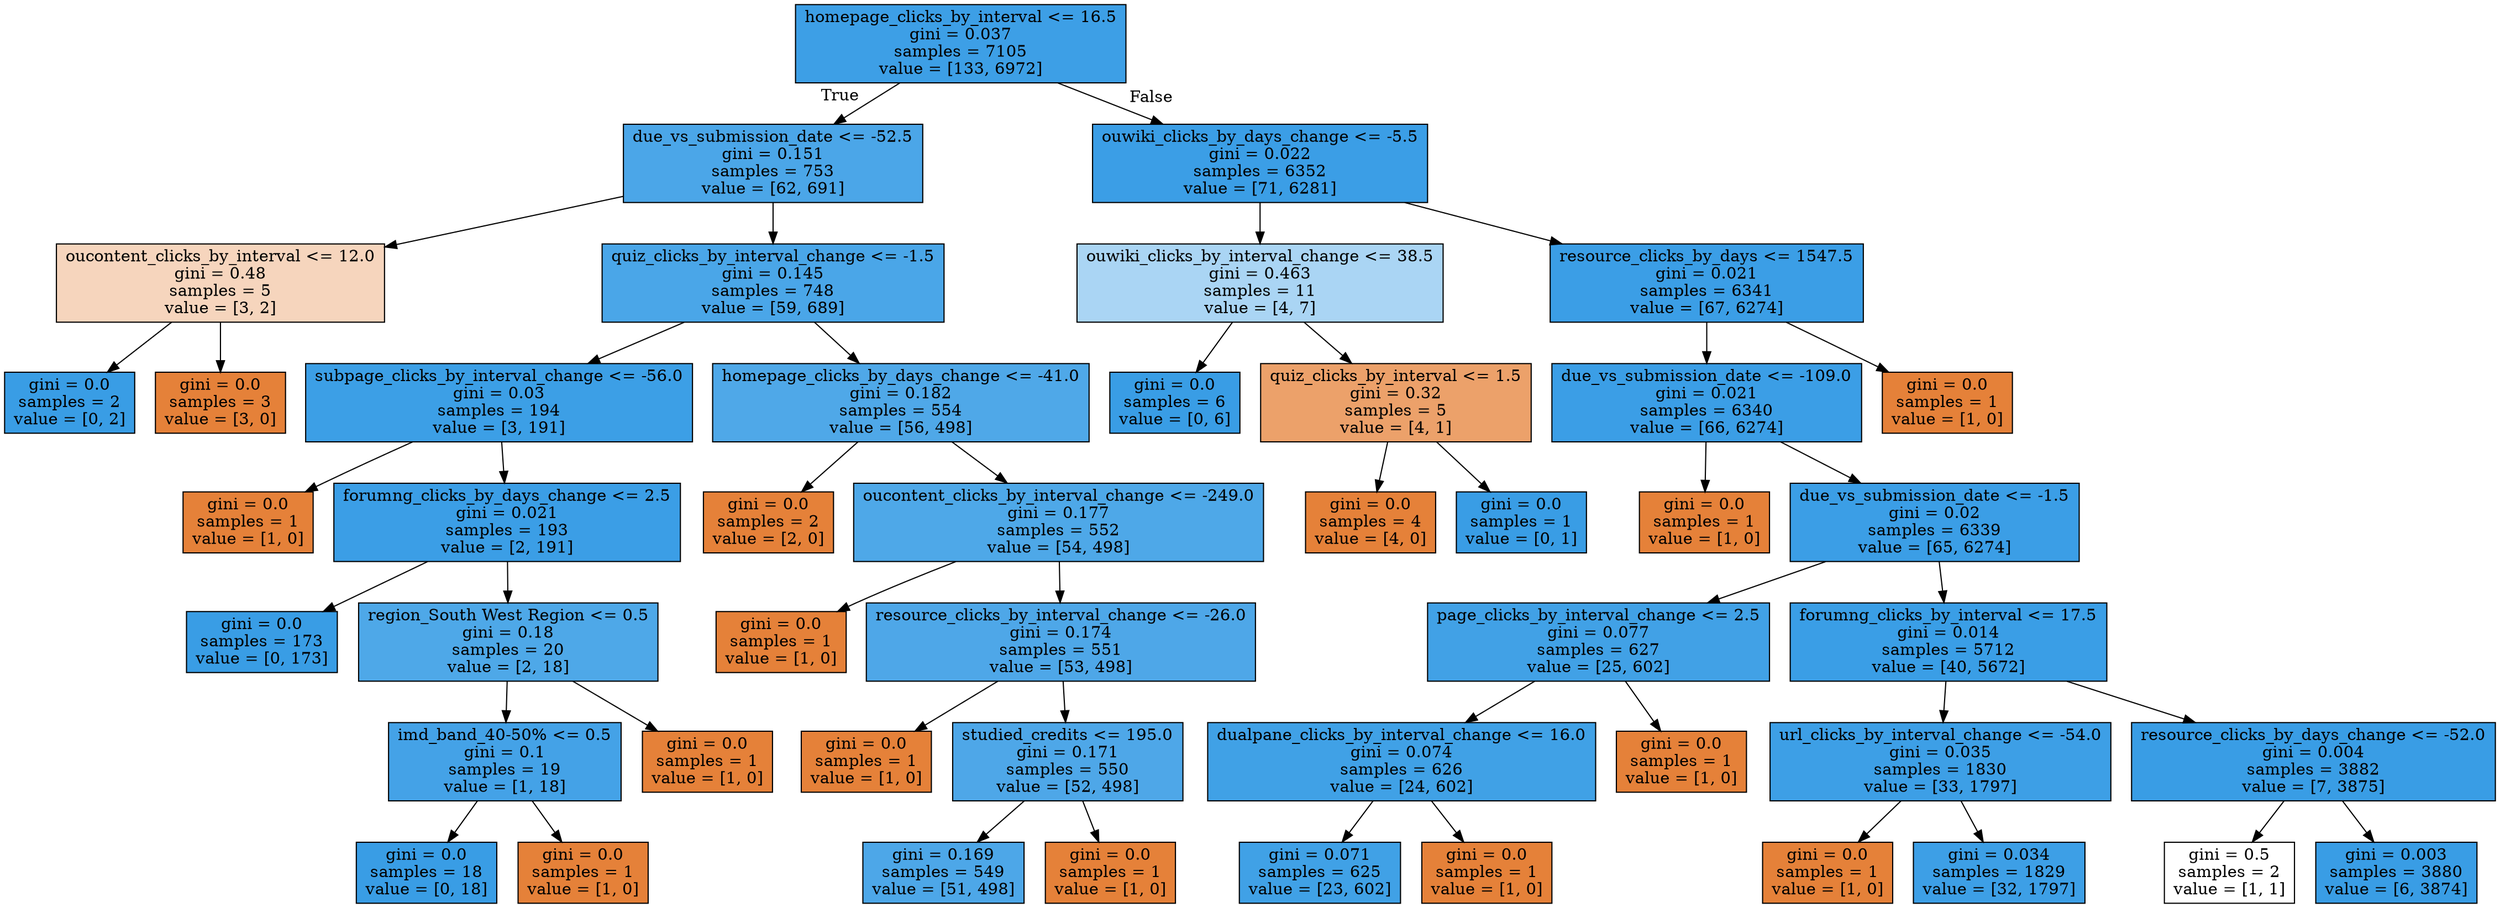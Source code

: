 digraph Tree {
node [shape=box, style="filled", color="black"] ;
0 [label="homepage_clicks_by_interval <= 16.5\ngini = 0.037\nsamples = 7105\nvalue = [133, 6972]", fillcolor="#399de5fa"] ;
1 [label="due_vs_submission_date <= -52.5\ngini = 0.151\nsamples = 753\nvalue = [62, 691]", fillcolor="#399de5e8"] ;
0 -> 1 [labeldistance=2.5, labelangle=45, headlabel="True"] ;
2 [label="oucontent_clicks_by_interval <= 12.0\ngini = 0.48\nsamples = 5\nvalue = [3, 2]", fillcolor="#e5813955"] ;
1 -> 2 ;
3 [label="gini = 0.0\nsamples = 2\nvalue = [0, 2]", fillcolor="#399de5ff"] ;
2 -> 3 ;
4 [label="gini = 0.0\nsamples = 3\nvalue = [3, 0]", fillcolor="#e58139ff"] ;
2 -> 4 ;
5 [label="quiz_clicks_by_interval_change <= -1.5\ngini = 0.145\nsamples = 748\nvalue = [59, 689]", fillcolor="#399de5e9"] ;
1 -> 5 ;
6 [label="subpage_clicks_by_interval_change <= -56.0\ngini = 0.03\nsamples = 194\nvalue = [3, 191]", fillcolor="#399de5fb"] ;
5 -> 6 ;
7 [label="gini = 0.0\nsamples = 1\nvalue = [1, 0]", fillcolor="#e58139ff"] ;
6 -> 7 ;
8 [label="forumng_clicks_by_days_change <= 2.5\ngini = 0.021\nsamples = 193\nvalue = [2, 191]", fillcolor="#399de5fc"] ;
6 -> 8 ;
9 [label="gini = 0.0\nsamples = 173\nvalue = [0, 173]", fillcolor="#399de5ff"] ;
8 -> 9 ;
10 [label="region_South West Region <= 0.5\ngini = 0.18\nsamples = 20\nvalue = [2, 18]", fillcolor="#399de5e3"] ;
8 -> 10 ;
11 [label="imd_band_40-50% <= 0.5\ngini = 0.1\nsamples = 19\nvalue = [1, 18]", fillcolor="#399de5f1"] ;
10 -> 11 ;
12 [label="gini = 0.0\nsamples = 18\nvalue = [0, 18]", fillcolor="#399de5ff"] ;
11 -> 12 ;
13 [label="gini = 0.0\nsamples = 1\nvalue = [1, 0]", fillcolor="#e58139ff"] ;
11 -> 13 ;
14 [label="gini = 0.0\nsamples = 1\nvalue = [1, 0]", fillcolor="#e58139ff"] ;
10 -> 14 ;
15 [label="homepage_clicks_by_days_change <= -41.0\ngini = 0.182\nsamples = 554\nvalue = [56, 498]", fillcolor="#399de5e2"] ;
5 -> 15 ;
16 [label="gini = 0.0\nsamples = 2\nvalue = [2, 0]", fillcolor="#e58139ff"] ;
15 -> 16 ;
17 [label="oucontent_clicks_by_interval_change <= -249.0\ngini = 0.177\nsamples = 552\nvalue = [54, 498]", fillcolor="#399de5e3"] ;
15 -> 17 ;
18 [label="gini = 0.0\nsamples = 1\nvalue = [1, 0]", fillcolor="#e58139ff"] ;
17 -> 18 ;
19 [label="resource_clicks_by_interval_change <= -26.0\ngini = 0.174\nsamples = 551\nvalue = [53, 498]", fillcolor="#399de5e4"] ;
17 -> 19 ;
20 [label="gini = 0.0\nsamples = 1\nvalue = [1, 0]", fillcolor="#e58139ff"] ;
19 -> 20 ;
21 [label="studied_credits <= 195.0\ngini = 0.171\nsamples = 550\nvalue = [52, 498]", fillcolor="#399de5e4"] ;
19 -> 21 ;
22 [label="gini = 0.169\nsamples = 549\nvalue = [51, 498]", fillcolor="#399de5e5"] ;
21 -> 22 ;
23 [label="gini = 0.0\nsamples = 1\nvalue = [1, 0]", fillcolor="#e58139ff"] ;
21 -> 23 ;
24 [label="ouwiki_clicks_by_days_change <= -5.5\ngini = 0.022\nsamples = 6352\nvalue = [71, 6281]", fillcolor="#399de5fc"] ;
0 -> 24 [labeldistance=2.5, labelangle=-45, headlabel="False"] ;
25 [label="ouwiki_clicks_by_interval_change <= 38.5\ngini = 0.463\nsamples = 11\nvalue = [4, 7]", fillcolor="#399de56d"] ;
24 -> 25 ;
26 [label="gini = 0.0\nsamples = 6\nvalue = [0, 6]", fillcolor="#399de5ff"] ;
25 -> 26 ;
27 [label="quiz_clicks_by_interval <= 1.5\ngini = 0.32\nsamples = 5\nvalue = [4, 1]", fillcolor="#e58139bf"] ;
25 -> 27 ;
28 [label="gini = 0.0\nsamples = 4\nvalue = [4, 0]", fillcolor="#e58139ff"] ;
27 -> 28 ;
29 [label="gini = 0.0\nsamples = 1\nvalue = [0, 1]", fillcolor="#399de5ff"] ;
27 -> 29 ;
30 [label="resource_clicks_by_days <= 1547.5\ngini = 0.021\nsamples = 6341\nvalue = [67, 6274]", fillcolor="#399de5fc"] ;
24 -> 30 ;
31 [label="due_vs_submission_date <= -109.0\ngini = 0.021\nsamples = 6340\nvalue = [66, 6274]", fillcolor="#399de5fc"] ;
30 -> 31 ;
32 [label="gini = 0.0\nsamples = 1\nvalue = [1, 0]", fillcolor="#e58139ff"] ;
31 -> 32 ;
33 [label="due_vs_submission_date <= -1.5\ngini = 0.02\nsamples = 6339\nvalue = [65, 6274]", fillcolor="#399de5fc"] ;
31 -> 33 ;
34 [label="page_clicks_by_interval_change <= 2.5\ngini = 0.077\nsamples = 627\nvalue = [25, 602]", fillcolor="#399de5f4"] ;
33 -> 34 ;
35 [label="dualpane_clicks_by_interval_change <= 16.0\ngini = 0.074\nsamples = 626\nvalue = [24, 602]", fillcolor="#399de5f5"] ;
34 -> 35 ;
36 [label="gini = 0.071\nsamples = 625\nvalue = [23, 602]", fillcolor="#399de5f5"] ;
35 -> 36 ;
37 [label="gini = 0.0\nsamples = 1\nvalue = [1, 0]", fillcolor="#e58139ff"] ;
35 -> 37 ;
38 [label="gini = 0.0\nsamples = 1\nvalue = [1, 0]", fillcolor="#e58139ff"] ;
34 -> 38 ;
39 [label="forumng_clicks_by_interval <= 17.5\ngini = 0.014\nsamples = 5712\nvalue = [40, 5672]", fillcolor="#399de5fd"] ;
33 -> 39 ;
40 [label="url_clicks_by_interval_change <= -54.0\ngini = 0.035\nsamples = 1830\nvalue = [33, 1797]", fillcolor="#399de5fa"] ;
39 -> 40 ;
41 [label="gini = 0.0\nsamples = 1\nvalue = [1, 0]", fillcolor="#e58139ff"] ;
40 -> 41 ;
42 [label="gini = 0.034\nsamples = 1829\nvalue = [32, 1797]", fillcolor="#399de5fa"] ;
40 -> 42 ;
43 [label="resource_clicks_by_days_change <= -52.0\ngini = 0.004\nsamples = 3882\nvalue = [7, 3875]", fillcolor="#399de5ff"] ;
39 -> 43 ;
44 [label="gini = 0.5\nsamples = 2\nvalue = [1, 1]", fillcolor="#e5813900"] ;
43 -> 44 ;
45 [label="gini = 0.003\nsamples = 3880\nvalue = [6, 3874]", fillcolor="#399de5ff"] ;
43 -> 45 ;
46 [label="gini = 0.0\nsamples = 1\nvalue = [1, 0]", fillcolor="#e58139ff"] ;
30 -> 46 ;
}